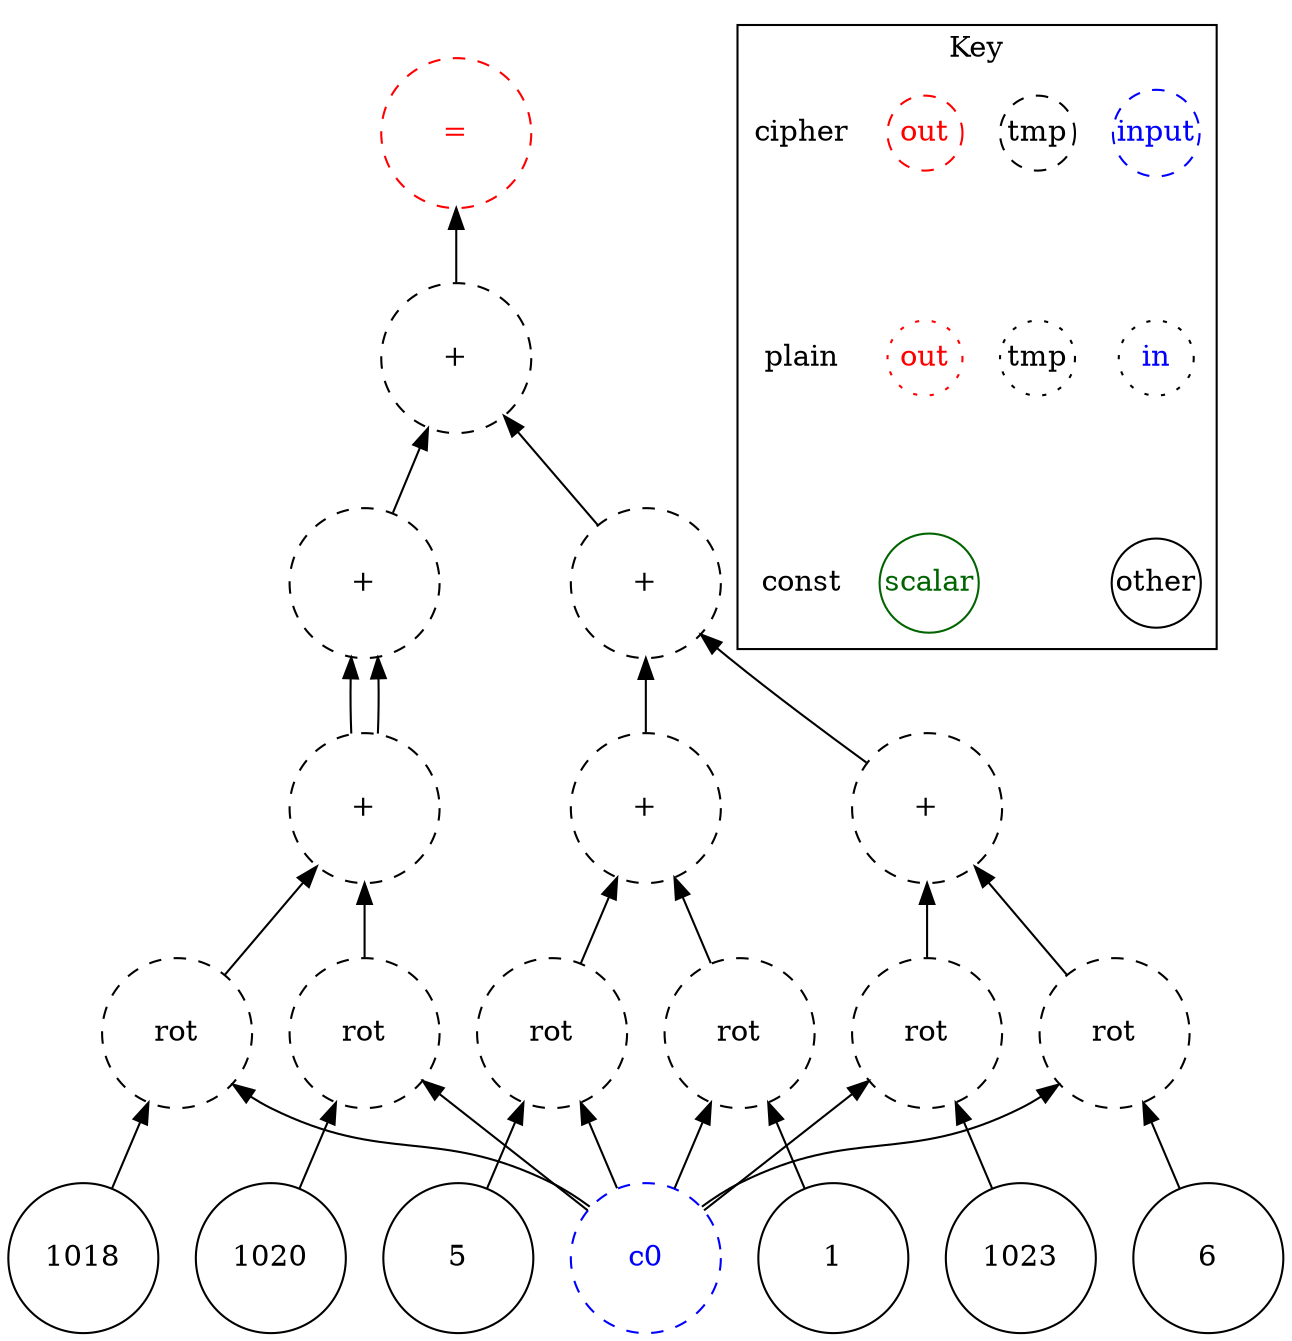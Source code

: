 digraph "gx_kernel" {
node [shape=circle width=1 margin=0]
edge [dir=back]
1018 [label="1018" style=solid]
ciphertext0 [label="c0" style=dashed color=blue fontcolor=blue]
ciphertext6 [label="rot" style=dashed]
ciphertext6 -> ciphertext0
ciphertext6 -> 1018
1020 [label="1020" style=solid]
ciphertext5 [label="rot" style=dashed]
ciphertext5 -> ciphertext0
ciphertext5 -> 1020
ciphertext9 [label="+" style=dashed]
ciphertext9 -> ciphertext5
ciphertext9 -> ciphertext6
ciphertext11 [label="+" style=dashed]
ciphertext11 -> ciphertext9
ciphertext11 -> ciphertext9
1023 [label="1023" style=solid]
ciphertext4 [label="rot" style=dashed]
ciphertext4 -> ciphertext0
ciphertext4 -> 1023
6 [label="6" style=solid]
ciphertext3 [label="rot" style=dashed]
ciphertext3 -> ciphertext0
ciphertext3 -> 6
ciphertext8 [label="+" style=dashed]
ciphertext8 -> ciphertext3
ciphertext8 -> ciphertext4
5 [label="5" style=solid]
ciphertext2 [label="rot" style=dashed]
ciphertext2 -> ciphertext0
ciphertext2 -> 5
1 [label="1" style=solid]
ciphertext1 [label="rot" style=dashed]
ciphertext1 -> ciphertext0
ciphertext1 -> 1
ciphertext7 [label="+" style=dashed]
ciphertext7 -> ciphertext1
ciphertext7 -> ciphertext2
ciphertext10 [label="+" style=dashed]
ciphertext10 -> ciphertext7
ciphertext10 -> ciphertext8
ciphertext12 [label="+" style=dashed]
ciphertext12 -> ciphertext10
ciphertext12 -> ciphertext11
ciphertext14 [label="=" style=dashed color=red fontcolor=red]
ciphertext14 -> ciphertext12
subgraph cluster_key {
    graph[label="Key"]
    node [width=0.5]
    edge [dir=forward style=invis]
    in_cipher [label=input color=blue fontcolor=blue style=dashed]
    tmp_cipher [label=tmp color=black fontcolor=black style=dashed]
    out_cipher [label=out color=red fontcolor=red style=dashed]
    cipher [shape=plain]

    in_plain [label=in icolor=blue fontcolor=blue style=dotted]
    tmp_plain [label=tmp color=black fontcolor=black style=dotted]
    out_plain [label=out color=red fontcolor=red style=dotted]
    plain [shape=plain]
    
    other [color=black fontcolor=black style=solid]
    scalar [color=darkgreen fontcolor=darkgreen style=solid]
    const[shape=plain]
    
    cipher -> plain
    plain -> const
    out_cipher -> out_plain
    in_cipher -> in_plain
    tmp_cipher -> tmp_plain
    in_plain -> other
    out_plain -> scalar
}
}
